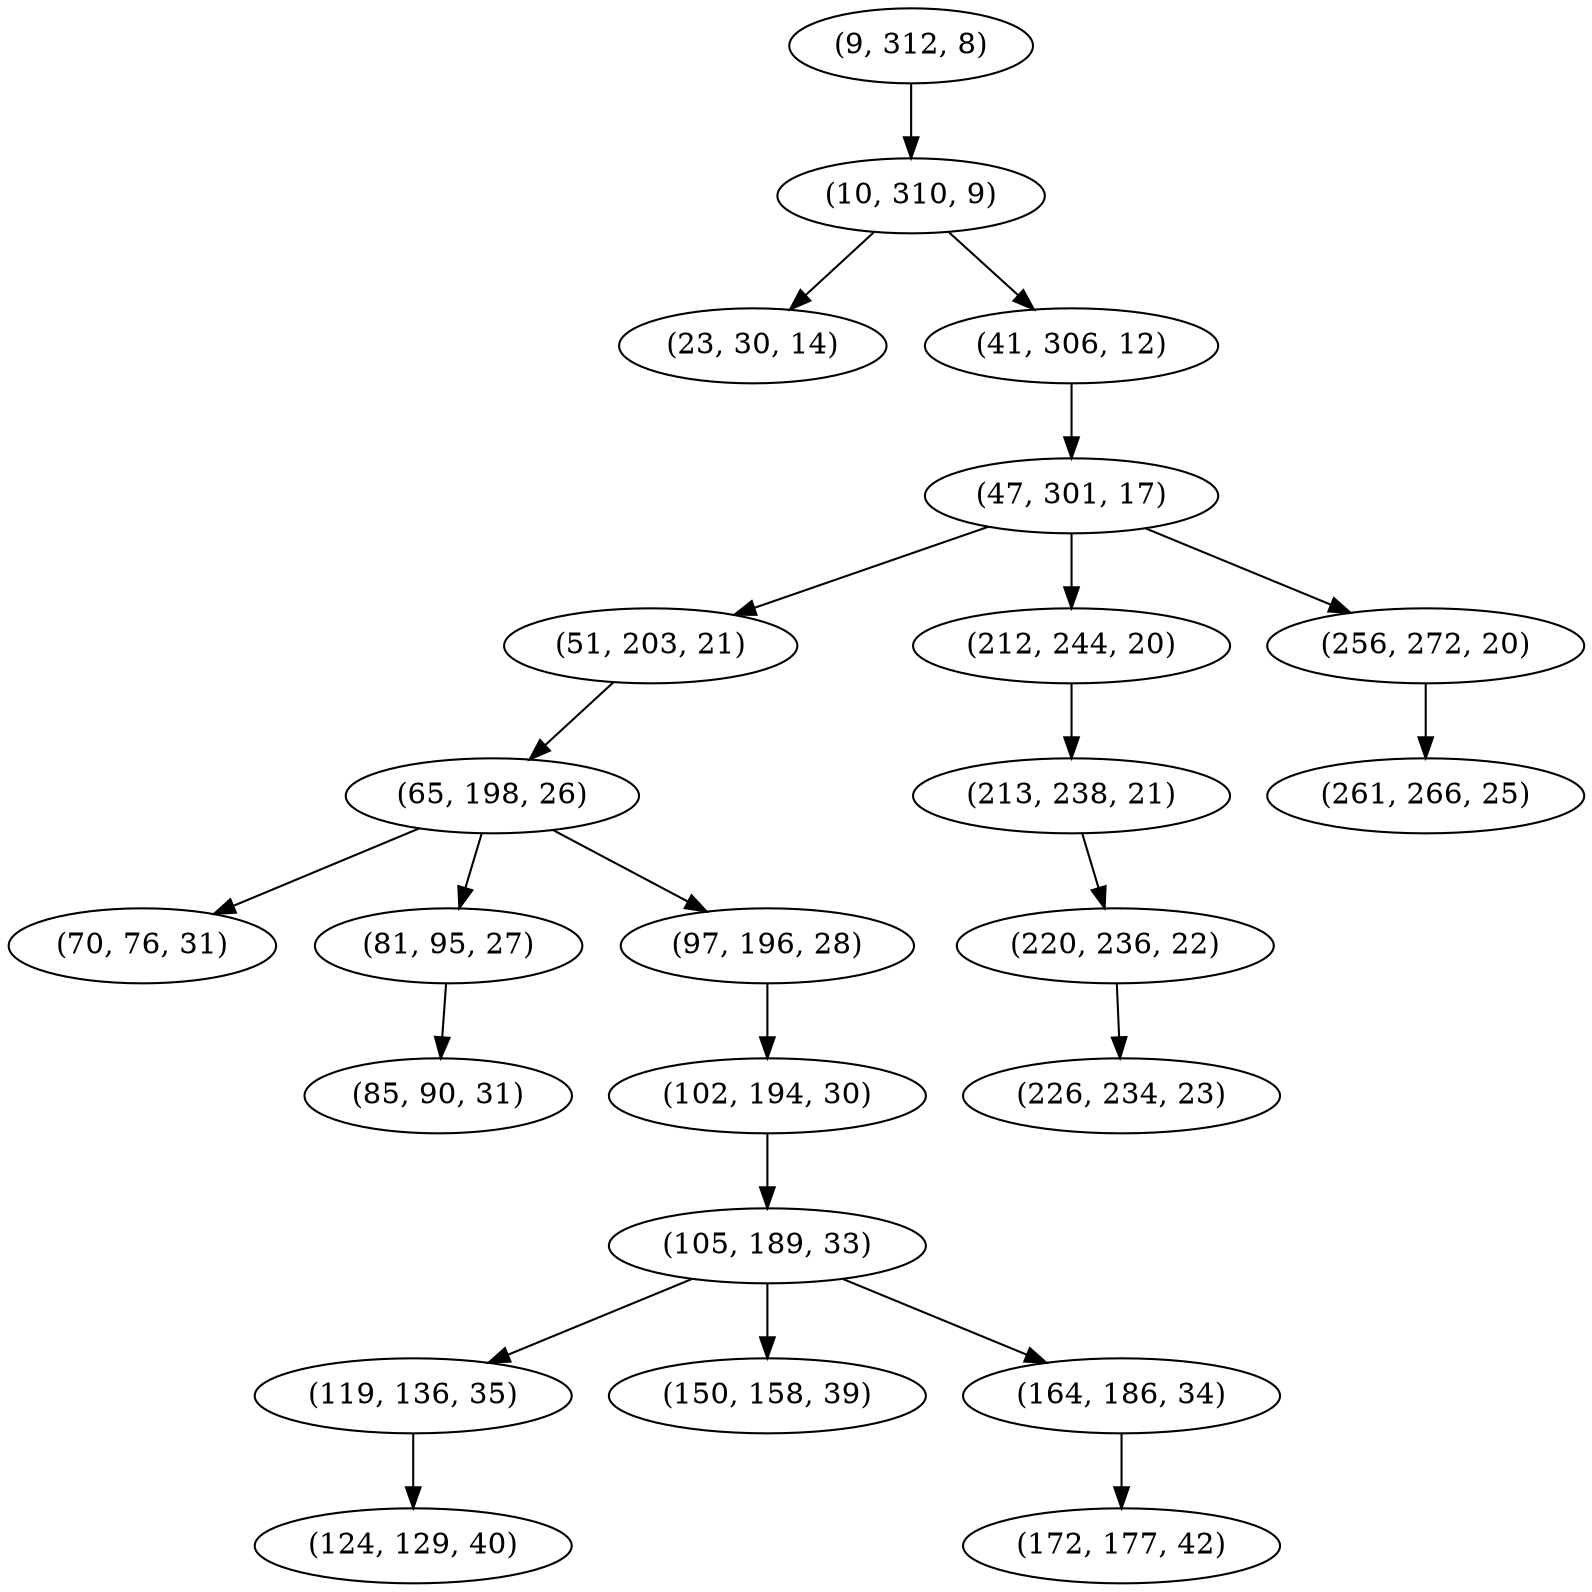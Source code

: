digraph tree {
    "(9, 312, 8)";
    "(10, 310, 9)";
    "(23, 30, 14)";
    "(41, 306, 12)";
    "(47, 301, 17)";
    "(51, 203, 21)";
    "(65, 198, 26)";
    "(70, 76, 31)";
    "(81, 95, 27)";
    "(85, 90, 31)";
    "(97, 196, 28)";
    "(102, 194, 30)";
    "(105, 189, 33)";
    "(119, 136, 35)";
    "(124, 129, 40)";
    "(150, 158, 39)";
    "(164, 186, 34)";
    "(172, 177, 42)";
    "(212, 244, 20)";
    "(213, 238, 21)";
    "(220, 236, 22)";
    "(226, 234, 23)";
    "(256, 272, 20)";
    "(261, 266, 25)";
    "(9, 312, 8)" -> "(10, 310, 9)";
    "(10, 310, 9)" -> "(23, 30, 14)";
    "(10, 310, 9)" -> "(41, 306, 12)";
    "(41, 306, 12)" -> "(47, 301, 17)";
    "(47, 301, 17)" -> "(51, 203, 21)";
    "(47, 301, 17)" -> "(212, 244, 20)";
    "(47, 301, 17)" -> "(256, 272, 20)";
    "(51, 203, 21)" -> "(65, 198, 26)";
    "(65, 198, 26)" -> "(70, 76, 31)";
    "(65, 198, 26)" -> "(81, 95, 27)";
    "(65, 198, 26)" -> "(97, 196, 28)";
    "(81, 95, 27)" -> "(85, 90, 31)";
    "(97, 196, 28)" -> "(102, 194, 30)";
    "(102, 194, 30)" -> "(105, 189, 33)";
    "(105, 189, 33)" -> "(119, 136, 35)";
    "(105, 189, 33)" -> "(150, 158, 39)";
    "(105, 189, 33)" -> "(164, 186, 34)";
    "(119, 136, 35)" -> "(124, 129, 40)";
    "(164, 186, 34)" -> "(172, 177, 42)";
    "(212, 244, 20)" -> "(213, 238, 21)";
    "(213, 238, 21)" -> "(220, 236, 22)";
    "(220, 236, 22)" -> "(226, 234, 23)";
    "(256, 272, 20)" -> "(261, 266, 25)";
}
